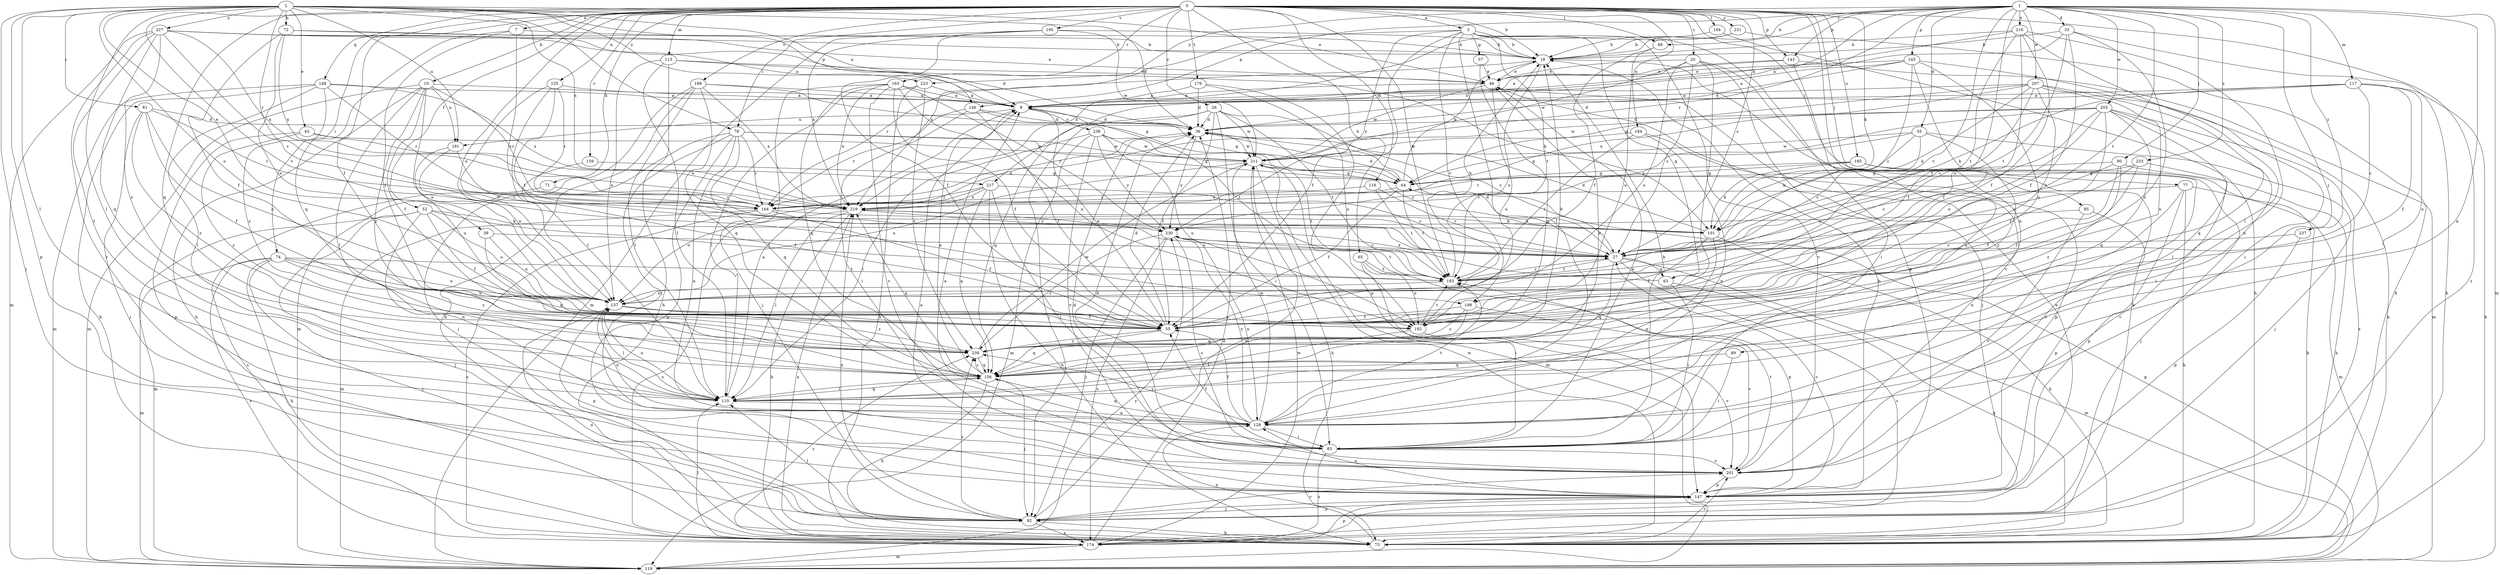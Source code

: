 strict digraph  {
0;
1;
2;
3;
7;
9;
10;
18;
20;
26;
27;
33;
35;
36;
39;
43;
46;
52;
55;
57;
63;
64;
65;
71;
72;
73;
74;
77;
78;
81;
83;
85;
88;
89;
90;
92;
101;
104;
110;
113;
116;
117;
119;
125;
128;
137;
143;
145;
146;
147;
148;
156;
159;
163;
164;
174;
176;
183;
184;
185;
191;
192;
195;
198;
199;
201;
203;
207;
211;
216;
217;
219;
223;
227;
230;
231;
233;
237;
238;
239;
0 -> 3  [label=a];
0 -> 7  [label=a];
0 -> 10  [label=b];
0 -> 18  [label=b];
0 -> 20  [label=c];
0 -> 26  [label=c];
0 -> 27  [label=c];
0 -> 52  [label=f];
0 -> 55  [label=f];
0 -> 65  [label=h];
0 -> 71  [label=h];
0 -> 74  [label=i];
0 -> 77  [label=i];
0 -> 78  [label=i];
0 -> 85  [label=j];
0 -> 88  [label=j];
0 -> 101  [label=k];
0 -> 104  [label=l];
0 -> 110  [label=l];
0 -> 113  [label=m];
0 -> 116  [label=m];
0 -> 125  [label=n];
0 -> 128  [label=n];
0 -> 137  [label=o];
0 -> 143  [label=p];
0 -> 148  [label=q];
0 -> 156  [label=q];
0 -> 159  [label=r];
0 -> 163  [label=r];
0 -> 174  [label=s];
0 -> 176  [label=t];
0 -> 183  [label=t];
0 -> 184  [label=u];
0 -> 185  [label=u];
0 -> 195  [label=v];
0 -> 198  [label=v];
0 -> 231  [label=z];
1 -> 18  [label=b];
1 -> 33  [label=d];
1 -> 35  [label=d];
1 -> 55  [label=f];
1 -> 88  [label=j];
1 -> 89  [label=j];
1 -> 90  [label=j];
1 -> 117  [label=m];
1 -> 119  [label=m];
1 -> 128  [label=n];
1 -> 143  [label=p];
1 -> 145  [label=p];
1 -> 146  [label=p];
1 -> 164  [label=r];
1 -> 183  [label=t];
1 -> 199  [label=v];
1 -> 203  [label=w];
1 -> 207  [label=w];
1 -> 216  [label=x];
1 -> 217  [label=x];
1 -> 223  [label=y];
1 -> 233  [label=z];
1 -> 237  [label=z];
2 -> 9  [label=a];
2 -> 36  [label=d];
2 -> 39  [label=e];
2 -> 43  [label=e];
2 -> 46  [label=e];
2 -> 72  [label=h];
2 -> 78  [label=i];
2 -> 81  [label=i];
2 -> 92  [label=j];
2 -> 110  [label=l];
2 -> 137  [label=o];
2 -> 146  [label=p];
2 -> 147  [label=p];
2 -> 164  [label=r];
2 -> 191  [label=u];
2 -> 199  [label=v];
2 -> 217  [label=x];
2 -> 223  [label=y];
2 -> 227  [label=y];
3 -> 18  [label=b];
3 -> 55  [label=f];
3 -> 57  [label=g];
3 -> 63  [label=g];
3 -> 110  [label=l];
3 -> 147  [label=p];
3 -> 183  [label=t];
3 -> 199  [label=v];
3 -> 201  [label=v];
3 -> 219  [label=x];
3 -> 230  [label=y];
7 -> 18  [label=b];
7 -> 27  [label=c];
7 -> 55  [label=f];
7 -> 156  [label=q];
9 -> 36  [label=d];
9 -> 183  [label=t];
9 -> 191  [label=u];
9 -> 238  [label=z];
10 -> 9  [label=a];
10 -> 55  [label=f];
10 -> 73  [label=h];
10 -> 110  [label=l];
10 -> 119  [label=m];
10 -> 137  [label=o];
10 -> 164  [label=r];
10 -> 191  [label=u];
10 -> 239  [label=z];
18 -> 46  [label=e];
18 -> 137  [label=o];
18 -> 164  [label=r];
20 -> 27  [label=c];
20 -> 46  [label=e];
20 -> 63  [label=g];
20 -> 83  [label=i];
20 -> 137  [label=o];
20 -> 201  [label=v];
20 -> 211  [label=w];
26 -> 27  [label=c];
26 -> 36  [label=d];
26 -> 55  [label=f];
26 -> 83  [label=i];
26 -> 92  [label=j];
26 -> 156  [label=q];
26 -> 183  [label=t];
26 -> 211  [label=w];
27 -> 36  [label=d];
27 -> 63  [label=g];
27 -> 119  [label=m];
27 -> 156  [label=q];
27 -> 174  [label=s];
27 -> 183  [label=t];
33 -> 9  [label=a];
33 -> 18  [label=b];
33 -> 55  [label=f];
33 -> 73  [label=h];
33 -> 183  [label=t];
33 -> 239  [label=z];
35 -> 27  [label=c];
35 -> 64  [label=g];
35 -> 92  [label=j];
35 -> 101  [label=k];
35 -> 211  [label=w];
35 -> 239  [label=z];
36 -> 211  [label=w];
36 -> 230  [label=y];
39 -> 27  [label=c];
39 -> 137  [label=o];
39 -> 156  [label=q];
43 -> 147  [label=p];
43 -> 211  [label=w];
43 -> 219  [label=x];
43 -> 239  [label=z];
46 -> 9  [label=a];
46 -> 92  [label=j];
46 -> 192  [label=u];
46 -> 211  [label=w];
52 -> 55  [label=f];
52 -> 92  [label=j];
52 -> 101  [label=k];
52 -> 119  [label=m];
52 -> 128  [label=n];
52 -> 137  [label=o];
52 -> 183  [label=t];
55 -> 9  [label=a];
55 -> 36  [label=d];
55 -> 156  [label=q];
55 -> 239  [label=z];
57 -> 46  [label=e];
57 -> 156  [label=q];
63 -> 73  [label=h];
63 -> 83  [label=i];
63 -> 219  [label=x];
64 -> 18  [label=b];
64 -> 36  [label=d];
64 -> 55  [label=f];
64 -> 183  [label=t];
64 -> 219  [label=x];
65 -> 83  [label=i];
65 -> 147  [label=p];
65 -> 183  [label=t];
65 -> 192  [label=u];
71 -> 164  [label=r];
71 -> 174  [label=s];
72 -> 18  [label=b];
72 -> 46  [label=e];
72 -> 55  [label=f];
72 -> 137  [label=o];
72 -> 219  [label=x];
73 -> 128  [label=n];
73 -> 137  [label=o];
73 -> 201  [label=v];
73 -> 211  [label=w];
73 -> 219  [label=x];
74 -> 73  [label=h];
74 -> 92  [label=j];
74 -> 119  [label=m];
74 -> 137  [label=o];
74 -> 174  [label=s];
74 -> 183  [label=t];
74 -> 192  [label=u];
74 -> 239  [label=z];
77 -> 73  [label=h];
77 -> 119  [label=m];
77 -> 128  [label=n];
77 -> 147  [label=p];
77 -> 164  [label=r];
78 -> 64  [label=g];
78 -> 83  [label=i];
78 -> 92  [label=j];
78 -> 128  [label=n];
78 -> 147  [label=p];
78 -> 156  [label=q];
78 -> 164  [label=r];
78 -> 211  [label=w];
81 -> 36  [label=d];
81 -> 55  [label=f];
81 -> 92  [label=j];
81 -> 137  [label=o];
81 -> 164  [label=r];
81 -> 239  [label=z];
83 -> 9  [label=a];
83 -> 18  [label=b];
83 -> 36  [label=d];
83 -> 46  [label=e];
83 -> 55  [label=f];
83 -> 174  [label=s];
83 -> 201  [label=v];
85 -> 147  [label=p];
85 -> 201  [label=v];
85 -> 230  [label=y];
88 -> 55  [label=f];
88 -> 192  [label=u];
89 -> 83  [label=i];
89 -> 156  [label=q];
90 -> 27  [label=c];
90 -> 55  [label=f];
90 -> 64  [label=g];
90 -> 73  [label=h];
90 -> 239  [label=z];
92 -> 46  [label=e];
92 -> 73  [label=h];
92 -> 110  [label=l];
92 -> 147  [label=p];
92 -> 174  [label=s];
92 -> 201  [label=v];
92 -> 211  [label=w];
92 -> 219  [label=x];
92 -> 239  [label=z];
101 -> 36  [label=d];
101 -> 55  [label=f];
101 -> 73  [label=h];
101 -> 128  [label=n];
104 -> 18  [label=b];
104 -> 73  [label=h];
110 -> 9  [label=a];
110 -> 128  [label=n];
110 -> 137  [label=o];
110 -> 156  [label=q];
113 -> 46  [label=e];
113 -> 73  [label=h];
113 -> 101  [label=k];
113 -> 110  [label=l];
113 -> 137  [label=o];
116 -> 27  [label=c];
116 -> 164  [label=r];
116 -> 183  [label=t];
117 -> 9  [label=a];
117 -> 27  [label=c];
117 -> 36  [label=d];
117 -> 55  [label=f];
117 -> 73  [label=h];
117 -> 101  [label=k];
117 -> 192  [label=u];
119 -> 64  [label=g];
119 -> 230  [label=y];
125 -> 9  [label=a];
125 -> 110  [label=l];
125 -> 137  [label=o];
125 -> 164  [label=r];
125 -> 183  [label=t];
128 -> 55  [label=f];
128 -> 83  [label=i];
128 -> 137  [label=o];
128 -> 156  [label=q];
128 -> 183  [label=t];
128 -> 211  [label=w];
128 -> 230  [label=y];
128 -> 239  [label=z];
137 -> 55  [label=f];
137 -> 110  [label=l];
137 -> 147  [label=p];
137 -> 192  [label=u];
137 -> 239  [label=z];
143 -> 9  [label=a];
143 -> 46  [label=e];
143 -> 119  [label=m];
143 -> 128  [label=n];
145 -> 9  [label=a];
145 -> 27  [label=c];
145 -> 36  [label=d];
145 -> 46  [label=e];
145 -> 55  [label=f];
145 -> 83  [label=i];
145 -> 192  [label=u];
146 -> 36  [label=d];
146 -> 55  [label=f];
146 -> 64  [label=g];
146 -> 83  [label=i];
146 -> 164  [label=r];
147 -> 9  [label=a];
147 -> 18  [label=b];
147 -> 27  [label=c];
147 -> 92  [label=j];
147 -> 128  [label=n];
148 -> 9  [label=a];
148 -> 73  [label=h];
148 -> 110  [label=l];
148 -> 119  [label=m];
148 -> 164  [label=r];
148 -> 219  [label=x];
148 -> 239  [label=z];
156 -> 9  [label=a];
156 -> 46  [label=e];
156 -> 73  [label=h];
156 -> 92  [label=j];
156 -> 110  [label=l];
156 -> 219  [label=x];
156 -> 239  [label=z];
159 -> 55  [label=f];
159 -> 64  [label=g];
163 -> 9  [label=a];
163 -> 55  [label=f];
163 -> 92  [label=j];
163 -> 156  [label=q];
163 -> 192  [label=u];
163 -> 201  [label=v];
163 -> 219  [label=x];
163 -> 230  [label=y];
164 -> 55  [label=f];
164 -> 101  [label=k];
164 -> 119  [label=m];
164 -> 174  [label=s];
174 -> 18  [label=b];
174 -> 36  [label=d];
174 -> 110  [label=l];
174 -> 119  [label=m];
174 -> 147  [label=p];
174 -> 211  [label=w];
174 -> 239  [label=z];
176 -> 9  [label=a];
176 -> 36  [label=d];
176 -> 147  [label=p];
176 -> 192  [label=u];
183 -> 18  [label=b];
183 -> 27  [label=c];
183 -> 137  [label=o];
184 -> 128  [label=n];
184 -> 147  [label=p];
184 -> 183  [label=t];
184 -> 211  [label=w];
185 -> 64  [label=g];
185 -> 73  [label=h];
185 -> 92  [label=j];
185 -> 101  [label=k];
185 -> 164  [label=r];
185 -> 201  [label=v];
191 -> 27  [label=c];
191 -> 137  [label=o];
191 -> 192  [label=u];
192 -> 110  [label=l];
192 -> 183  [label=t];
192 -> 201  [label=v];
195 -> 18  [label=b];
195 -> 55  [label=f];
195 -> 119  [label=m];
195 -> 211  [label=w];
195 -> 219  [label=x];
198 -> 9  [label=a];
198 -> 64  [label=g];
198 -> 73  [label=h];
198 -> 110  [label=l];
198 -> 119  [label=m];
198 -> 156  [label=q];
198 -> 219  [label=x];
199 -> 55  [label=f];
199 -> 156  [label=q];
199 -> 201  [label=v];
199 -> 239  [label=z];
201 -> 36  [label=d];
201 -> 147  [label=p];
201 -> 183  [label=t];
203 -> 36  [label=d];
203 -> 55  [label=f];
203 -> 83  [label=i];
203 -> 110  [label=l];
203 -> 137  [label=o];
203 -> 156  [label=q];
203 -> 174  [label=s];
203 -> 183  [label=t];
203 -> 211  [label=w];
203 -> 230  [label=y];
207 -> 9  [label=a];
207 -> 27  [label=c];
207 -> 64  [label=g];
207 -> 73  [label=h];
207 -> 101  [label=k];
207 -> 156  [label=q];
207 -> 183  [label=t];
207 -> 192  [label=u];
207 -> 219  [label=x];
211 -> 64  [label=g];
211 -> 73  [label=h];
211 -> 119  [label=m];
211 -> 137  [label=o];
211 -> 183  [label=t];
216 -> 9  [label=a];
216 -> 18  [label=b];
216 -> 55  [label=f];
216 -> 110  [label=l];
216 -> 128  [label=n];
216 -> 137  [label=o];
216 -> 183  [label=t];
217 -> 27  [label=c];
217 -> 73  [label=h];
217 -> 83  [label=i];
217 -> 137  [label=o];
217 -> 156  [label=q];
217 -> 164  [label=r];
217 -> 219  [label=x];
219 -> 36  [label=d];
219 -> 73  [label=h];
219 -> 101  [label=k];
219 -> 110  [label=l];
219 -> 174  [label=s];
219 -> 230  [label=y];
223 -> 9  [label=a];
223 -> 73  [label=h];
223 -> 110  [label=l];
223 -> 239  [label=z];
227 -> 9  [label=a];
227 -> 18  [label=b];
227 -> 27  [label=c];
227 -> 36  [label=d];
227 -> 110  [label=l];
227 -> 119  [label=m];
227 -> 156  [label=q];
227 -> 201  [label=v];
227 -> 219  [label=x];
227 -> 239  [label=z];
230 -> 27  [label=c];
230 -> 92  [label=j];
230 -> 128  [label=n];
230 -> 174  [label=s];
230 -> 183  [label=t];
230 -> 201  [label=v];
230 -> 239  [label=z];
231 -> 18  [label=b];
231 -> 73  [label=h];
231 -> 219  [label=x];
233 -> 27  [label=c];
233 -> 55  [label=f];
233 -> 64  [label=g];
233 -> 201  [label=v];
237 -> 27  [label=c];
237 -> 147  [label=p];
238 -> 27  [label=c];
238 -> 110  [label=l];
238 -> 119  [label=m];
238 -> 192  [label=u];
238 -> 201  [label=v];
238 -> 211  [label=w];
238 -> 230  [label=y];
239 -> 18  [label=b];
239 -> 156  [label=q];
239 -> 211  [label=w];
}
